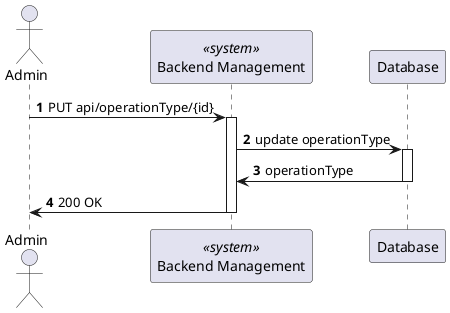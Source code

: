 @startuml

autonumber
actor Admin as "Admin"
participant BE as "Backend Management" <<system>>
participant DB as "Database"

Admin-> BE : PUT api/operationType/{id}
activate BE

BE -> DB : update operationType

activate DB 

DB -> BE : operationType 

deactivate DB 

Admin <- BE : 200 OK

deactivate BE

@enduml